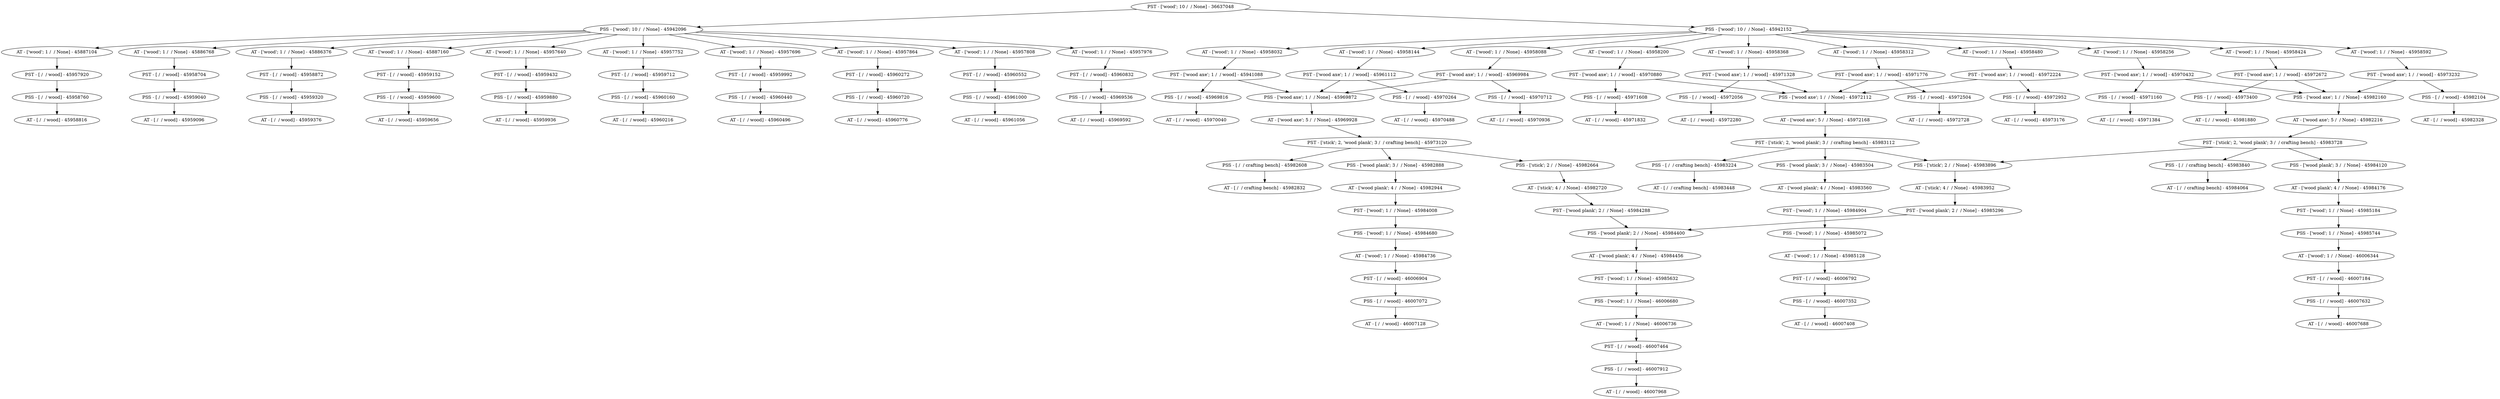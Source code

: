 digraph Tree {
	"PST - ['wood'; 10 /  / None] - 36637048" -> "PSS - ['wood'; 10 /  / None] - 45942096"
	"PST - ['wood'; 10 /  / None] - 36637048" -> "PSS - ['wood'; 10 /  / None] - 45942152"
	"PSS - ['wood'; 10 /  / None] - 45942096" -> "AT - ['wood'; 1 /  / None] - 45887104"
	"PSS - ['wood'; 10 /  / None] - 45942096" -> "AT - ['wood'; 1 /  / None] - 45886768"
	"PSS - ['wood'; 10 /  / None] - 45942096" -> "AT - ['wood'; 1 /  / None] - 45886376"
	"PSS - ['wood'; 10 /  / None] - 45942096" -> "AT - ['wood'; 1 /  / None] - 45887160"
	"PSS - ['wood'; 10 /  / None] - 45942096" -> "AT - ['wood'; 1 /  / None] - 45957640"
	"PSS - ['wood'; 10 /  / None] - 45942096" -> "AT - ['wood'; 1 /  / None] - 45957752"
	"PSS - ['wood'; 10 /  / None] - 45942096" -> "AT - ['wood'; 1 /  / None] - 45957696"
	"PSS - ['wood'; 10 /  / None] - 45942096" -> "AT - ['wood'; 1 /  / None] - 45957864"
	"PSS - ['wood'; 10 /  / None] - 45942096" -> "AT - ['wood'; 1 /  / None] - 45957808"
	"PSS - ['wood'; 10 /  / None] - 45942096" -> "AT - ['wood'; 1 /  / None] - 45957976"
	"PSS - ['wood'; 10 /  / None] - 45942152" -> "AT - ['wood'; 1 /  / None] - 45958032"
	"PSS - ['wood'; 10 /  / None] - 45942152" -> "AT - ['wood'; 1 /  / None] - 45958144"
	"PSS - ['wood'; 10 /  / None] - 45942152" -> "AT - ['wood'; 1 /  / None] - 45958088"
	"PSS - ['wood'; 10 /  / None] - 45942152" -> "AT - ['wood'; 1 /  / None] - 45958256"
	"PSS - ['wood'; 10 /  / None] - 45942152" -> "AT - ['wood'; 1 /  / None] - 45958200"
	"PSS - ['wood'; 10 /  / None] - 45942152" -> "AT - ['wood'; 1 /  / None] - 45958368"
	"PSS - ['wood'; 10 /  / None] - 45942152" -> "AT - ['wood'; 1 /  / None] - 45958312"
	"PSS - ['wood'; 10 /  / None] - 45942152" -> "AT - ['wood'; 1 /  / None] - 45958480"
	"PSS - ['wood'; 10 /  / None] - 45942152" -> "AT - ['wood'; 1 /  / None] - 45958424"
	"PSS - ['wood'; 10 /  / None] - 45942152" -> "AT - ['wood'; 1 /  / None] - 45958592"
	"AT - ['wood'; 1 /  / None] - 45887104" -> "PST - [ /  / wood] - 45957920"
	"AT - ['wood'; 1 /  / None] - 45886768" -> "PST - [ /  / wood] - 45958704"
	"AT - ['wood'; 1 /  / None] - 45886376" -> "PST - [ /  / wood] - 45958872"
	"AT - ['wood'; 1 /  / None] - 45887160" -> "PST - [ /  / wood] - 45959152"
	"AT - ['wood'; 1 /  / None] - 45957640" -> "PST - [ /  / wood] - 45959432"
	"AT - ['wood'; 1 /  / None] - 45957752" -> "PST - [ /  / wood] - 45959712"
	"AT - ['wood'; 1 /  / None] - 45957696" -> "PST - [ /  / wood] - 45959992"
	"AT - ['wood'; 1 /  / None] - 45957864" -> "PST - [ /  / wood] - 45960272"
	"AT - ['wood'; 1 /  / None] - 45957808" -> "PST - [ /  / wood] - 45960552"
	"AT - ['wood'; 1 /  / None] - 45957976" -> "PST - [ /  / wood] - 45960832"
	"AT - ['wood'; 1 /  / None] - 45958032" -> "PST - ['wood axe'; 1 /  / wood] - 45941088"
	"AT - ['wood'; 1 /  / None] - 45958144" -> "PST - ['wood axe'; 1 /  / wood] - 45961112"
	"AT - ['wood'; 1 /  / None] - 45958088" -> "PST - ['wood axe'; 1 /  / wood] - 45969984"
	"AT - ['wood'; 1 /  / None] - 45958256" -> "PST - ['wood axe'; 1 /  / wood] - 45970432"
	"AT - ['wood'; 1 /  / None] - 45958200" -> "PST - ['wood axe'; 1 /  / wood] - 45970880"
	"AT - ['wood'; 1 /  / None] - 45958368" -> "PST - ['wood axe'; 1 /  / wood] - 45971328"
	"AT - ['wood'; 1 /  / None] - 45958312" -> "PST - ['wood axe'; 1 /  / wood] - 45971776"
	"AT - ['wood'; 1 /  / None] - 45958480" -> "PST - ['wood axe'; 1 /  / wood] - 45972224"
	"AT - ['wood'; 1 /  / None] - 45958424" -> "PST - ['wood axe'; 1 /  / wood] - 45972672"
	"AT - ['wood'; 1 /  / None] - 45958592" -> "PST - ['wood axe'; 1 /  / wood] - 45973232"
	"PST - [ /  / wood] - 45957920" -> "PSS - [ /  / wood] - 45958760"
	"PST - [ /  / wood] - 45958704" -> "PSS - [ /  / wood] - 45959040"
	"PST - [ /  / wood] - 45958872" -> "PSS - [ /  / wood] - 45959320"
	"PST - [ /  / wood] - 45959152" -> "PSS - [ /  / wood] - 45959600"
	"PST - [ /  / wood] - 45959432" -> "PSS - [ /  / wood] - 45959880"
	"PST - [ /  / wood] - 45959712" -> "PSS - [ /  / wood] - 45960160"
	"PST - [ /  / wood] - 45959992" -> "PSS - [ /  / wood] - 45960440"
	"PST - [ /  / wood] - 45960272" -> "PSS - [ /  / wood] - 45960720"
	"PST - [ /  / wood] - 45960552" -> "PSS - [ /  / wood] - 45961000"
	"PST - [ /  / wood] - 45960832" -> "PSS - [ /  / wood] - 45969536"
	"PST - ['wood axe'; 1 /  / wood] - 45941088" -> "PSS - ['wood axe'; 1 /  / None] - 45969872"
	"PST - ['wood axe'; 1 /  / wood] - 45941088" -> "PSS - [ /  / wood] - 45969816"
	"PST - ['wood axe'; 1 /  / wood] - 45961112" -> "PSS - ['wood axe'; 1 /  / None] - 45969872"
	"PST - ['wood axe'; 1 /  / wood] - 45961112" -> "PSS - [ /  / wood] - 45970264"
	"PST - ['wood axe'; 1 /  / wood] - 45969984" -> "PSS - ['wood axe'; 1 /  / None] - 45969872"
	"PST - ['wood axe'; 1 /  / wood] - 45969984" -> "PSS - [ /  / wood] - 45970712"
	"PST - ['wood axe'; 1 /  / wood] - 45970432" -> "PSS - ['wood axe'; 1 /  / None] - 45982160"
	"PST - ['wood axe'; 1 /  / wood] - 45970432" -> "PSS - [ /  / wood] - 45971160"
	"PST - ['wood axe'; 1 /  / wood] - 45970880" -> "PSS - ['wood axe'; 1 /  / None] - 45972112"
	"PST - ['wood axe'; 1 /  / wood] - 45970880" -> "PSS - [ /  / wood] - 45971608"
	"PST - ['wood axe'; 1 /  / wood] - 45971328" -> "PSS - ['wood axe'; 1 /  / None] - 45972112"
	"PST - ['wood axe'; 1 /  / wood] - 45971328" -> "PSS - [ /  / wood] - 45972056"
	"PST - ['wood axe'; 1 /  / wood] - 45971776" -> "PSS - ['wood axe'; 1 /  / None] - 45972112"
	"PST - ['wood axe'; 1 /  / wood] - 45971776" -> "PSS - [ /  / wood] - 45972504"
	"PST - ['wood axe'; 1 /  / wood] - 45972224" -> "PSS - ['wood axe'; 1 /  / None] - 45972112"
	"PST - ['wood axe'; 1 /  / wood] - 45972224" -> "PSS - [ /  / wood] - 45972952"
	"PST - ['wood axe'; 1 /  / wood] - 45972672" -> "PSS - ['wood axe'; 1 /  / None] - 45982160"
	"PST - ['wood axe'; 1 /  / wood] - 45972672" -> "PSS - [ /  / wood] - 45973400"
	"PST - ['wood axe'; 1 /  / wood] - 45973232" -> "PSS - ['wood axe'; 1 /  / None] - 45982160"
	"PST - ['wood axe'; 1 /  / wood] - 45973232" -> "PSS - [ /  / wood] - 45982104"
	"PSS - [ /  / wood] - 45958760" -> "AT - [ /  / wood] - 45958816"
	"PSS - [ /  / wood] - 45959040" -> "AT - [ /  / wood] - 45959096"
	"PSS - [ /  / wood] - 45959320" -> "AT - [ /  / wood] - 45959376"
	"PSS - [ /  / wood] - 45959600" -> "AT - [ /  / wood] - 45959656"
	"PSS - [ /  / wood] - 45959880" -> "AT - [ /  / wood] - 45959936"
	"PSS - [ /  / wood] - 45960160" -> "AT - [ /  / wood] - 45960216"
	"PSS - [ /  / wood] - 45960440" -> "AT - [ /  / wood] - 45960496"
	"PSS - [ /  / wood] - 45960720" -> "AT - [ /  / wood] - 45960776"
	"PSS - [ /  / wood] - 45961000" -> "AT - [ /  / wood] - 45961056"
	"PSS - [ /  / wood] - 45969536" -> "AT - [ /  / wood] - 45969592"
	"PSS - ['wood axe'; 1 /  / None] - 45969872" -> "AT - ['wood axe'; 5 /  / None] - 45969928"
	"PSS - [ /  / wood] - 45969816" -> "AT - [ /  / wood] - 45970040"
	"PSS - [ /  / wood] - 45970264" -> "AT - [ /  / wood] - 45970488"
	"PSS - [ /  / wood] - 45970712" -> "AT - [ /  / wood] - 45970936"
	"PSS - [ /  / wood] - 45971160" -> "AT - [ /  / wood] - 45971384"
	"PSS - [ /  / wood] - 45971608" -> "AT - [ /  / wood] - 45971832"
	"PSS - ['wood axe'; 1 /  / None] - 45972112" -> "AT - ['wood axe'; 5 /  / None] - 45972168"
	"PSS - [ /  / wood] - 45972056" -> "AT - [ /  / wood] - 45972280"
	"PSS - [ /  / wood] - 45972504" -> "AT - [ /  / wood] - 45972728"
	"PSS - [ /  / wood] - 45972952" -> "AT - [ /  / wood] - 45973176"
	"PSS - [ /  / wood] - 45973400" -> "AT - [ /  / wood] - 45981880"
	"PSS - ['wood axe'; 1 /  / None] - 45982160" -> "AT - ['wood axe'; 5 /  / None] - 45982216"
	"PSS - [ /  / wood] - 45982104" -> "AT - [ /  / wood] - 45982328"
	"AT - ['wood axe'; 5 /  / None] - 45969928" -> "PST - ['stick'; 2, 'wood plank'; 3 /  / crafting bench] - 45973120"
	"AT - ['wood axe'; 5 /  / None] - 45972168" -> "PST - ['stick'; 2, 'wood plank'; 3 /  / crafting bench] - 45983112"
	"AT - ['wood axe'; 5 /  / None] - 45982216" -> "PST - ['stick'; 2, 'wood plank'; 3 /  / crafting bench] - 45983728"
	"PST - ['stick'; 2, 'wood plank'; 3 /  / crafting bench] - 45973120" -> "PSS - ['stick'; 2 /  / None] - 45982664"
	"PST - ['stick'; 2, 'wood plank'; 3 /  / crafting bench] - 45973120" -> "PSS - [ /  / crafting bench] - 45982608"
	"PST - ['stick'; 2, 'wood plank'; 3 /  / crafting bench] - 45973120" -> "PSS - ['wood plank'; 3 /  / None] - 45982888"
	"PST - ['stick'; 2, 'wood plank'; 3 /  / crafting bench] - 45983112" -> "PSS - ['stick'; 2 /  / None] - 45983896"
	"PST - ['stick'; 2, 'wood plank'; 3 /  / crafting bench] - 45983112" -> "PSS - [ /  / crafting bench] - 45983224"
	"PST - ['stick'; 2, 'wood plank'; 3 /  / crafting bench] - 45983112" -> "PSS - ['wood plank'; 3 /  / None] - 45983504"
	"PST - ['stick'; 2, 'wood plank'; 3 /  / crafting bench] - 45983728" -> "PSS - ['stick'; 2 /  / None] - 45983896"
	"PST - ['stick'; 2, 'wood plank'; 3 /  / crafting bench] - 45983728" -> "PSS - [ /  / crafting bench] - 45983840"
	"PST - ['stick'; 2, 'wood plank'; 3 /  / crafting bench] - 45983728" -> "PSS - ['wood plank'; 3 /  / None] - 45984120"
	"PSS - ['stick'; 2 /  / None] - 45982664" -> "AT - ['stick'; 4 /  / None] - 45982720"
	"PSS - [ /  / crafting bench] - 45982608" -> "AT - [ /  / crafting bench] - 45982832"
	"PSS - ['wood plank'; 3 /  / None] - 45982888" -> "AT - ['wood plank'; 4 /  / None] - 45982944"
	"PSS - [ /  / crafting bench] - 45983224" -> "AT - [ /  / crafting bench] - 45983448"
	"PSS - ['wood plank'; 3 /  / None] - 45983504" -> "AT - ['wood plank'; 4 /  / None] - 45983560"
	"PSS - ['stick'; 2 /  / None] - 45983896" -> "AT - ['stick'; 4 /  / None] - 45983952"
	"PSS - [ /  / crafting bench] - 45983840" -> "AT - [ /  / crafting bench] - 45984064"
	"PSS - ['wood plank'; 3 /  / None] - 45984120" -> "AT - ['wood plank'; 4 /  / None] - 45984176"
	"AT - ['stick'; 4 /  / None] - 45982720" -> "PST - ['wood plank'; 2 /  / None] - 45984288"
	"AT - ['wood plank'; 4 /  / None] - 45982944" -> "PST - ['wood'; 1 /  / None] - 45984008"
	"AT - ['wood plank'; 4 /  / None] - 45983560" -> "PST - ['wood'; 1 /  / None] - 45984904"
	"AT - ['stick'; 4 /  / None] - 45983952" -> "PST - ['wood plank'; 2 /  / None] - 45985296"
	"AT - ['wood plank'; 4 /  / None] - 45984176" -> "PST - ['wood'; 1 /  / None] - 45985184"
	"PST - ['wood plank'; 2 /  / None] - 45984288" -> "PSS - ['wood plank'; 2 /  / None] - 45984400"
	"PST - ['wood'; 1 /  / None] - 45984008" -> "PSS - ['wood'; 1 /  / None] - 45984680"
	"PST - ['wood'; 1 /  / None] - 45984904" -> "PSS - ['wood'; 1 /  / None] - 45985072"
	"PST - ['wood plank'; 2 /  / None] - 45985296" -> "PSS - ['wood plank'; 2 /  / None] - 45984400"
	"PST - ['wood'; 1 /  / None] - 45985184" -> "PSS - ['wood'; 1 /  / None] - 45985744"
	"PSS - ['wood plank'; 2 /  / None] - 45984400" -> "AT - ['wood plank'; 4 /  / None] - 45984456"
	"PSS - ['wood'; 1 /  / None] - 45984680" -> "AT - ['wood'; 1 /  / None] - 45984736"
	"PSS - ['wood'; 1 /  / None] - 45985072" -> "AT - ['wood'; 1 /  / None] - 45985128"
	"PSS - ['wood'; 1 /  / None] - 45985744" -> "AT - ['wood'; 1 /  / None] - 46006344"
	"AT - ['wood plank'; 4 /  / None] - 45984456" -> "PST - ['wood'; 1 /  / None] - 45985632"
	"AT - ['wood'; 1 /  / None] - 45984736" -> "PST - [ /  / wood] - 46006904"
	"AT - ['wood'; 1 /  / None] - 45985128" -> "PST - [ /  / wood] - 46006792"
	"AT - ['wood'; 1 /  / None] - 46006344" -> "PST - [ /  / wood] - 46007184"
	"PST - ['wood'; 1 /  / None] - 45985632" -> "PSS - ['wood'; 1 /  / None] - 46006680"
	"PST - [ /  / wood] - 46006904" -> "PSS - [ /  / wood] - 46007072"
	"PST - [ /  / wood] - 46006792" -> "PSS - [ /  / wood] - 46007352"
	"PST - [ /  / wood] - 46007184" -> "PSS - [ /  / wood] - 46007632"
	"PSS - ['wood'; 1 /  / None] - 46006680" -> "AT - ['wood'; 1 /  / None] - 46006736"
	"PSS - [ /  / wood] - 46007072" -> "AT - [ /  / wood] - 46007128"
	"PSS - [ /  / wood] - 46007352" -> "AT - [ /  / wood] - 46007408"
	"PSS - [ /  / wood] - 46007632" -> "AT - [ /  / wood] - 46007688"
	"AT - ['wood'; 1 /  / None] - 46006736" -> "PST - [ /  / wood] - 46007464"
	"PST - [ /  / wood] - 46007464" -> "PSS - [ /  / wood] - 46007912"
	"PSS - [ /  / wood] - 46007912" -> "AT - [ /  / wood] - 46007968"
}
